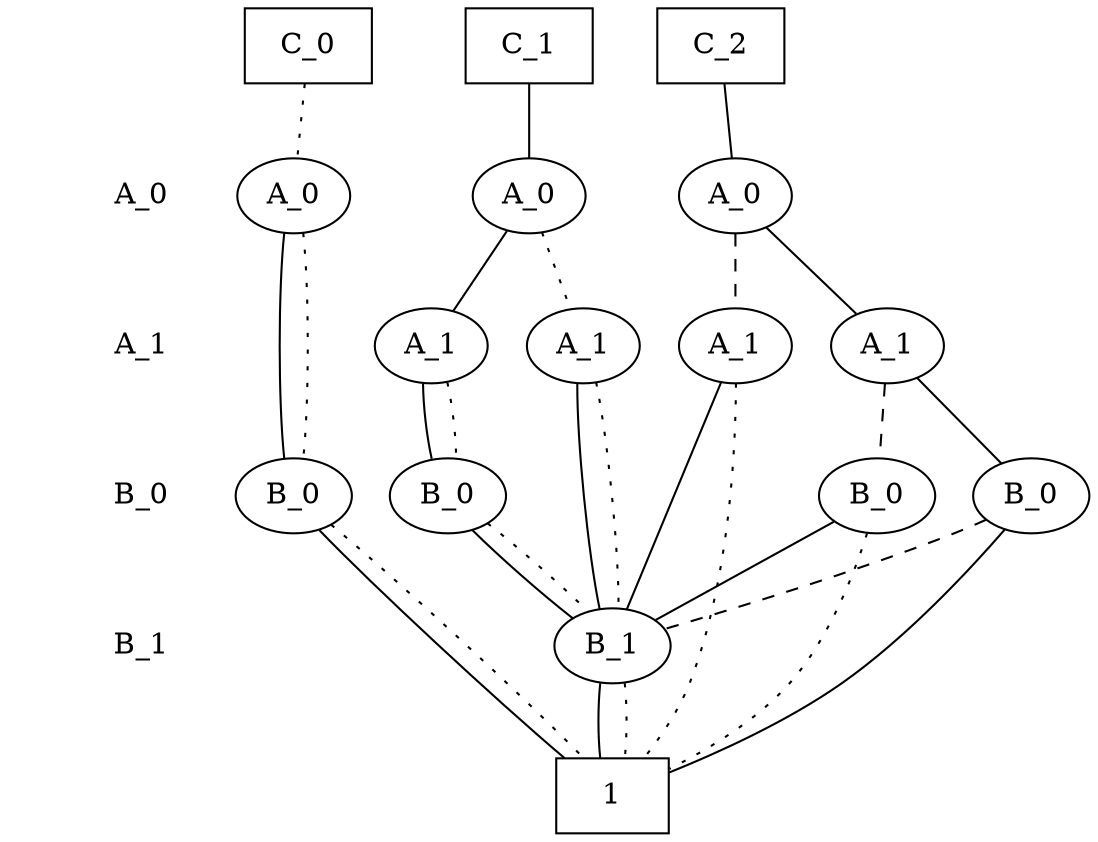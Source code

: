 digraph "DD" {
size = "7.5,10"
center = true;
edge [dir = none];
{ node [shape = plaintext];
  edge [style = invis];
  "CONST NODES" [style = invis];
" A_0 " -> " A_1 " -> " B_0 " -> " B_1 " -> "CONST NODES"; 
}
{ rank = same; node [shape = box]; edge [style = invis];
"  C_0  " -> "  C_1  " -> "  C_2  "; }
{ rank = same; " A_0 ";
"0x407" [label="A_0"];
"0x3fa" [label="A_0"];
"0x3ff" [label="A_0"];
}
{ rank = same; " A_1 ";
"0x400" [label="A_1"];
"0x3fc" [label="A_1"];
"0x3fe" [label="A_1"];
"0x406" [label="A_1"];
}
{ rank = same; " B_0 ";
"0x402" [label="B_0"];
"0x3fd" [label="B_0"];
"0x3f8" [label="B_0"];
"0x405" [label="B_0"];
}
{ rank = same; " B_1 ";
"0x3f9" [label="B_1"];
}
{ rank = same; "CONST NODES";
{ node [shape = box]; "0x3f2";
}
}
"  C_0  " -> "0x3fa" [style = dotted];
"  C_1  " -> "0x3ff" [style = solid];
"  C_2  " -> "0x407" [style = solid];
"0x407" -> "0x406";
"0x407" -> "0x400" [style = dashed];
"0x3fa" -> "0x3f8";
"0x3fa" -> "0x3f8" [style = dotted];
"0x3ff" -> "0x3fe";
"0x3ff" -> "0x3fc" [style = dotted];
"0x400" -> "0x3f9";
"0x400" -> "0x3f2" [style = dotted];
"0x3fc" -> "0x3f9";
"0x3fc" -> "0x3f9" [style = dotted];
"0x3fe" -> "0x3fd";
"0x3fe" -> "0x3fd" [style = dotted];
"0x406" -> "0x405";
"0x406" -> "0x402" [style = dashed];
"0x402" -> "0x3f9";
"0x402" -> "0x3f2" [style = dotted];
"0x3fd" -> "0x3f9";
"0x3fd" -> "0x3f9" [style = dotted];
"0x3f8" -> "0x3f2";
"0x3f8" -> "0x3f2" [style = dotted];
"0x405" -> "0x3f2";
"0x405" -> "0x3f9" [style = dashed];
"0x3f9" -> "0x3f2";
"0x3f9" -> "0x3f2" [style = dotted];
"0x3f2" [label = "1"];
}
